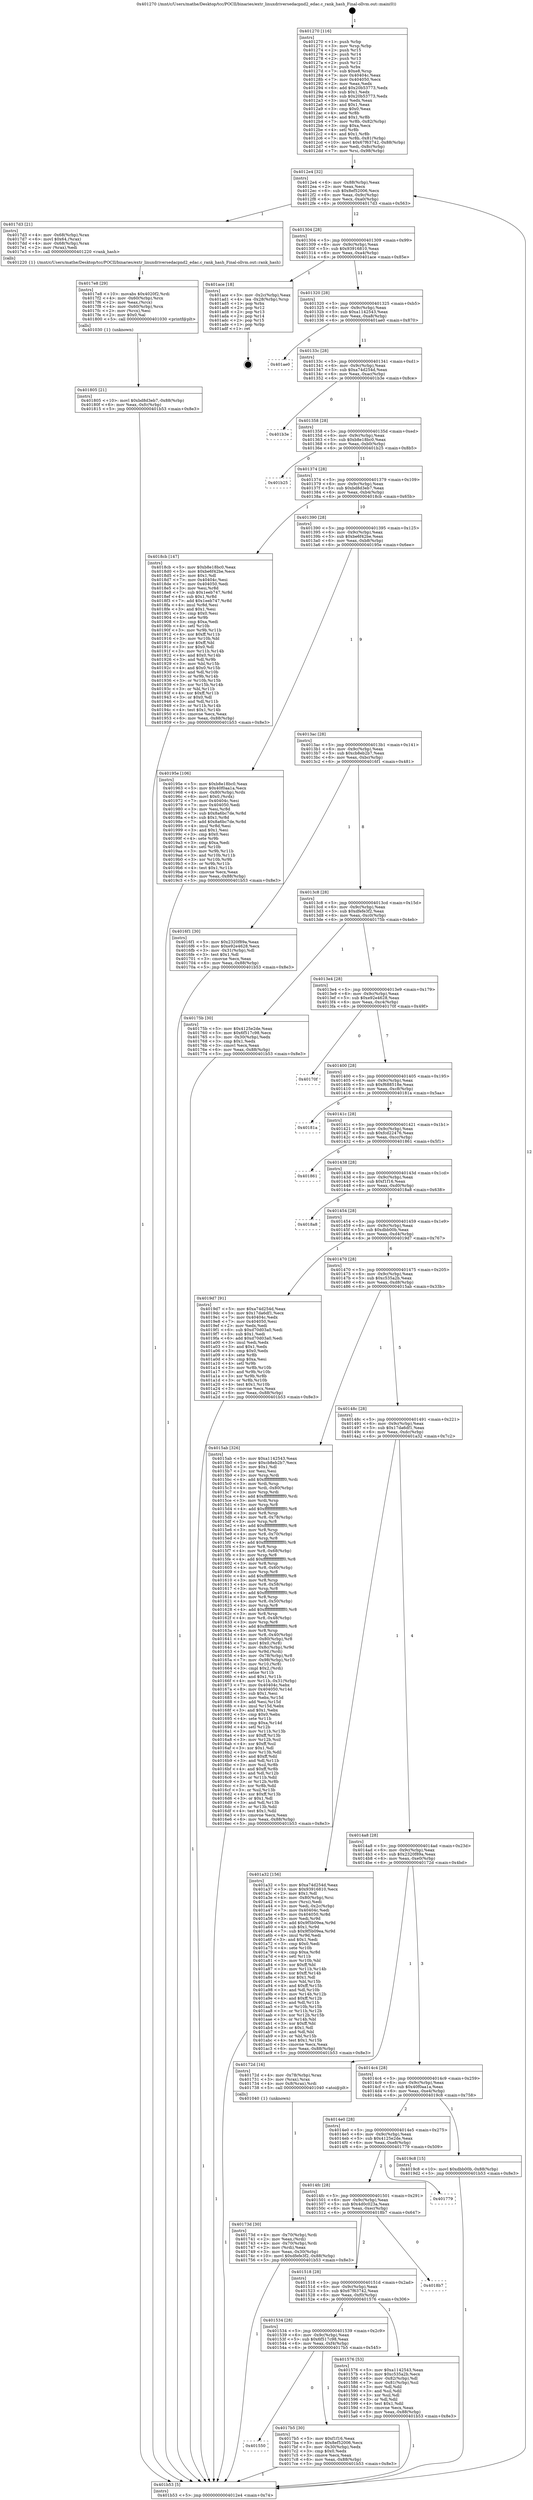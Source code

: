 digraph "0x401270" {
  label = "0x401270 (/mnt/c/Users/mathe/Desktop/tcc/POCII/binaries/extr_linuxdriversedacpnd2_edac.c_rank_hash_Final-ollvm.out::main(0))"
  labelloc = "t"
  node[shape=record]

  Entry [label="",width=0.3,height=0.3,shape=circle,fillcolor=black,style=filled]
  "0x4012e4" [label="{
     0x4012e4 [32]\l
     | [instrs]\l
     &nbsp;&nbsp;0x4012e4 \<+6\>: mov -0x88(%rbp),%eax\l
     &nbsp;&nbsp;0x4012ea \<+2\>: mov %eax,%ecx\l
     &nbsp;&nbsp;0x4012ec \<+6\>: sub $0x8ef52006,%ecx\l
     &nbsp;&nbsp;0x4012f2 \<+6\>: mov %eax,-0x9c(%rbp)\l
     &nbsp;&nbsp;0x4012f8 \<+6\>: mov %ecx,-0xa0(%rbp)\l
     &nbsp;&nbsp;0x4012fe \<+6\>: je 00000000004017d3 \<main+0x563\>\l
  }"]
  "0x4017d3" [label="{
     0x4017d3 [21]\l
     | [instrs]\l
     &nbsp;&nbsp;0x4017d3 \<+4\>: mov -0x68(%rbp),%rax\l
     &nbsp;&nbsp;0x4017d7 \<+6\>: movl $0x64,(%rax)\l
     &nbsp;&nbsp;0x4017dd \<+4\>: mov -0x68(%rbp),%rax\l
     &nbsp;&nbsp;0x4017e1 \<+2\>: mov (%rax),%edi\l
     &nbsp;&nbsp;0x4017e3 \<+5\>: call 0000000000401220 \<rank_hash\>\l
     | [calls]\l
     &nbsp;&nbsp;0x401220 \{1\} (/mnt/c/Users/mathe/Desktop/tcc/POCII/binaries/extr_linuxdriversedacpnd2_edac.c_rank_hash_Final-ollvm.out::rank_hash)\l
  }"]
  "0x401304" [label="{
     0x401304 [28]\l
     | [instrs]\l
     &nbsp;&nbsp;0x401304 \<+5\>: jmp 0000000000401309 \<main+0x99\>\l
     &nbsp;&nbsp;0x401309 \<+6\>: mov -0x9c(%rbp),%eax\l
     &nbsp;&nbsp;0x40130f \<+5\>: sub $0x93916810,%eax\l
     &nbsp;&nbsp;0x401314 \<+6\>: mov %eax,-0xa4(%rbp)\l
     &nbsp;&nbsp;0x40131a \<+6\>: je 0000000000401ace \<main+0x85e\>\l
  }"]
  Exit [label="",width=0.3,height=0.3,shape=circle,fillcolor=black,style=filled,peripheries=2]
  "0x401ace" [label="{
     0x401ace [18]\l
     | [instrs]\l
     &nbsp;&nbsp;0x401ace \<+3\>: mov -0x2c(%rbp),%eax\l
     &nbsp;&nbsp;0x401ad1 \<+4\>: lea -0x28(%rbp),%rsp\l
     &nbsp;&nbsp;0x401ad5 \<+1\>: pop %rbx\l
     &nbsp;&nbsp;0x401ad6 \<+2\>: pop %r12\l
     &nbsp;&nbsp;0x401ad8 \<+2\>: pop %r13\l
     &nbsp;&nbsp;0x401ada \<+2\>: pop %r14\l
     &nbsp;&nbsp;0x401adc \<+2\>: pop %r15\l
     &nbsp;&nbsp;0x401ade \<+1\>: pop %rbp\l
     &nbsp;&nbsp;0x401adf \<+1\>: ret\l
  }"]
  "0x401320" [label="{
     0x401320 [28]\l
     | [instrs]\l
     &nbsp;&nbsp;0x401320 \<+5\>: jmp 0000000000401325 \<main+0xb5\>\l
     &nbsp;&nbsp;0x401325 \<+6\>: mov -0x9c(%rbp),%eax\l
     &nbsp;&nbsp;0x40132b \<+5\>: sub $0xa1142543,%eax\l
     &nbsp;&nbsp;0x401330 \<+6\>: mov %eax,-0xa8(%rbp)\l
     &nbsp;&nbsp;0x401336 \<+6\>: je 0000000000401ae0 \<main+0x870\>\l
  }"]
  "0x401805" [label="{
     0x401805 [21]\l
     | [instrs]\l
     &nbsp;&nbsp;0x401805 \<+10\>: movl $0xbd8d3eb7,-0x88(%rbp)\l
     &nbsp;&nbsp;0x40180f \<+6\>: mov %eax,-0xfc(%rbp)\l
     &nbsp;&nbsp;0x401815 \<+5\>: jmp 0000000000401b53 \<main+0x8e3\>\l
  }"]
  "0x401ae0" [label="{
     0x401ae0\l
  }", style=dashed]
  "0x40133c" [label="{
     0x40133c [28]\l
     | [instrs]\l
     &nbsp;&nbsp;0x40133c \<+5\>: jmp 0000000000401341 \<main+0xd1\>\l
     &nbsp;&nbsp;0x401341 \<+6\>: mov -0x9c(%rbp),%eax\l
     &nbsp;&nbsp;0x401347 \<+5\>: sub $0xa74d254d,%eax\l
     &nbsp;&nbsp;0x40134c \<+6\>: mov %eax,-0xac(%rbp)\l
     &nbsp;&nbsp;0x401352 \<+6\>: je 0000000000401b3e \<main+0x8ce\>\l
  }"]
  "0x4017e8" [label="{
     0x4017e8 [29]\l
     | [instrs]\l
     &nbsp;&nbsp;0x4017e8 \<+10\>: movabs $0x4020f2,%rdi\l
     &nbsp;&nbsp;0x4017f2 \<+4\>: mov -0x60(%rbp),%rcx\l
     &nbsp;&nbsp;0x4017f6 \<+2\>: mov %eax,(%rcx)\l
     &nbsp;&nbsp;0x4017f8 \<+4\>: mov -0x60(%rbp),%rcx\l
     &nbsp;&nbsp;0x4017fc \<+2\>: mov (%rcx),%esi\l
     &nbsp;&nbsp;0x4017fe \<+2\>: mov $0x0,%al\l
     &nbsp;&nbsp;0x401800 \<+5\>: call 0000000000401030 \<printf@plt\>\l
     | [calls]\l
     &nbsp;&nbsp;0x401030 \{1\} (unknown)\l
  }"]
  "0x401b3e" [label="{
     0x401b3e\l
  }", style=dashed]
  "0x401358" [label="{
     0x401358 [28]\l
     | [instrs]\l
     &nbsp;&nbsp;0x401358 \<+5\>: jmp 000000000040135d \<main+0xed\>\l
     &nbsp;&nbsp;0x40135d \<+6\>: mov -0x9c(%rbp),%eax\l
     &nbsp;&nbsp;0x401363 \<+5\>: sub $0xb8e18bc0,%eax\l
     &nbsp;&nbsp;0x401368 \<+6\>: mov %eax,-0xb0(%rbp)\l
     &nbsp;&nbsp;0x40136e \<+6\>: je 0000000000401b25 \<main+0x8b5\>\l
  }"]
  "0x401550" [label="{
     0x401550\l
  }", style=dashed]
  "0x401b25" [label="{
     0x401b25\l
  }", style=dashed]
  "0x401374" [label="{
     0x401374 [28]\l
     | [instrs]\l
     &nbsp;&nbsp;0x401374 \<+5\>: jmp 0000000000401379 \<main+0x109\>\l
     &nbsp;&nbsp;0x401379 \<+6\>: mov -0x9c(%rbp),%eax\l
     &nbsp;&nbsp;0x40137f \<+5\>: sub $0xbd8d3eb7,%eax\l
     &nbsp;&nbsp;0x401384 \<+6\>: mov %eax,-0xb4(%rbp)\l
     &nbsp;&nbsp;0x40138a \<+6\>: je 00000000004018cb \<main+0x65b\>\l
  }"]
  "0x4017b5" [label="{
     0x4017b5 [30]\l
     | [instrs]\l
     &nbsp;&nbsp;0x4017b5 \<+5\>: mov $0xf1f16,%eax\l
     &nbsp;&nbsp;0x4017ba \<+5\>: mov $0x8ef52006,%ecx\l
     &nbsp;&nbsp;0x4017bf \<+3\>: mov -0x30(%rbp),%edx\l
     &nbsp;&nbsp;0x4017c2 \<+3\>: cmp $0x0,%edx\l
     &nbsp;&nbsp;0x4017c5 \<+3\>: cmove %ecx,%eax\l
     &nbsp;&nbsp;0x4017c8 \<+6\>: mov %eax,-0x88(%rbp)\l
     &nbsp;&nbsp;0x4017ce \<+5\>: jmp 0000000000401b53 \<main+0x8e3\>\l
  }"]
  "0x4018cb" [label="{
     0x4018cb [147]\l
     | [instrs]\l
     &nbsp;&nbsp;0x4018cb \<+5\>: mov $0xb8e18bc0,%eax\l
     &nbsp;&nbsp;0x4018d0 \<+5\>: mov $0xbe6f42be,%ecx\l
     &nbsp;&nbsp;0x4018d5 \<+2\>: mov $0x1,%dl\l
     &nbsp;&nbsp;0x4018d7 \<+7\>: mov 0x40404c,%esi\l
     &nbsp;&nbsp;0x4018de \<+7\>: mov 0x404050,%edi\l
     &nbsp;&nbsp;0x4018e5 \<+3\>: mov %esi,%r8d\l
     &nbsp;&nbsp;0x4018e8 \<+7\>: sub $0x1eeb747,%r8d\l
     &nbsp;&nbsp;0x4018ef \<+4\>: sub $0x1,%r8d\l
     &nbsp;&nbsp;0x4018f3 \<+7\>: add $0x1eeb747,%r8d\l
     &nbsp;&nbsp;0x4018fa \<+4\>: imul %r8d,%esi\l
     &nbsp;&nbsp;0x4018fe \<+3\>: and $0x1,%esi\l
     &nbsp;&nbsp;0x401901 \<+3\>: cmp $0x0,%esi\l
     &nbsp;&nbsp;0x401904 \<+4\>: sete %r9b\l
     &nbsp;&nbsp;0x401908 \<+3\>: cmp $0xa,%edi\l
     &nbsp;&nbsp;0x40190b \<+4\>: setl %r10b\l
     &nbsp;&nbsp;0x40190f \<+3\>: mov %r9b,%r11b\l
     &nbsp;&nbsp;0x401912 \<+4\>: xor $0xff,%r11b\l
     &nbsp;&nbsp;0x401916 \<+3\>: mov %r10b,%bl\l
     &nbsp;&nbsp;0x401919 \<+3\>: xor $0xff,%bl\l
     &nbsp;&nbsp;0x40191c \<+3\>: xor $0x0,%dl\l
     &nbsp;&nbsp;0x40191f \<+3\>: mov %r11b,%r14b\l
     &nbsp;&nbsp;0x401922 \<+4\>: and $0x0,%r14b\l
     &nbsp;&nbsp;0x401926 \<+3\>: and %dl,%r9b\l
     &nbsp;&nbsp;0x401929 \<+3\>: mov %bl,%r15b\l
     &nbsp;&nbsp;0x40192c \<+4\>: and $0x0,%r15b\l
     &nbsp;&nbsp;0x401930 \<+3\>: and %dl,%r10b\l
     &nbsp;&nbsp;0x401933 \<+3\>: or %r9b,%r14b\l
     &nbsp;&nbsp;0x401936 \<+3\>: or %r10b,%r15b\l
     &nbsp;&nbsp;0x401939 \<+3\>: xor %r15b,%r14b\l
     &nbsp;&nbsp;0x40193c \<+3\>: or %bl,%r11b\l
     &nbsp;&nbsp;0x40193f \<+4\>: xor $0xff,%r11b\l
     &nbsp;&nbsp;0x401943 \<+3\>: or $0x0,%dl\l
     &nbsp;&nbsp;0x401946 \<+3\>: and %dl,%r11b\l
     &nbsp;&nbsp;0x401949 \<+3\>: or %r11b,%r14b\l
     &nbsp;&nbsp;0x40194c \<+4\>: test $0x1,%r14b\l
     &nbsp;&nbsp;0x401950 \<+3\>: cmovne %ecx,%eax\l
     &nbsp;&nbsp;0x401953 \<+6\>: mov %eax,-0x88(%rbp)\l
     &nbsp;&nbsp;0x401959 \<+5\>: jmp 0000000000401b53 \<main+0x8e3\>\l
  }"]
  "0x401390" [label="{
     0x401390 [28]\l
     | [instrs]\l
     &nbsp;&nbsp;0x401390 \<+5\>: jmp 0000000000401395 \<main+0x125\>\l
     &nbsp;&nbsp;0x401395 \<+6\>: mov -0x9c(%rbp),%eax\l
     &nbsp;&nbsp;0x40139b \<+5\>: sub $0xbe6f42be,%eax\l
     &nbsp;&nbsp;0x4013a0 \<+6\>: mov %eax,-0xb8(%rbp)\l
     &nbsp;&nbsp;0x4013a6 \<+6\>: je 000000000040195e \<main+0x6ee\>\l
  }"]
  "0x40173d" [label="{
     0x40173d [30]\l
     | [instrs]\l
     &nbsp;&nbsp;0x40173d \<+4\>: mov -0x70(%rbp),%rdi\l
     &nbsp;&nbsp;0x401741 \<+2\>: mov %eax,(%rdi)\l
     &nbsp;&nbsp;0x401743 \<+4\>: mov -0x70(%rbp),%rdi\l
     &nbsp;&nbsp;0x401747 \<+2\>: mov (%rdi),%eax\l
     &nbsp;&nbsp;0x401749 \<+3\>: mov %eax,-0x30(%rbp)\l
     &nbsp;&nbsp;0x40174c \<+10\>: movl $0xdfefe3f2,-0x88(%rbp)\l
     &nbsp;&nbsp;0x401756 \<+5\>: jmp 0000000000401b53 \<main+0x8e3\>\l
  }"]
  "0x40195e" [label="{
     0x40195e [106]\l
     | [instrs]\l
     &nbsp;&nbsp;0x40195e \<+5\>: mov $0xb8e18bc0,%eax\l
     &nbsp;&nbsp;0x401963 \<+5\>: mov $0x40f0aa1a,%ecx\l
     &nbsp;&nbsp;0x401968 \<+4\>: mov -0x80(%rbp),%rdx\l
     &nbsp;&nbsp;0x40196c \<+6\>: movl $0x0,(%rdx)\l
     &nbsp;&nbsp;0x401972 \<+7\>: mov 0x40404c,%esi\l
     &nbsp;&nbsp;0x401979 \<+7\>: mov 0x404050,%edi\l
     &nbsp;&nbsp;0x401980 \<+3\>: mov %esi,%r8d\l
     &nbsp;&nbsp;0x401983 \<+7\>: sub $0x8a6bc7de,%r8d\l
     &nbsp;&nbsp;0x40198a \<+4\>: sub $0x1,%r8d\l
     &nbsp;&nbsp;0x40198e \<+7\>: add $0x8a6bc7de,%r8d\l
     &nbsp;&nbsp;0x401995 \<+4\>: imul %r8d,%esi\l
     &nbsp;&nbsp;0x401999 \<+3\>: and $0x1,%esi\l
     &nbsp;&nbsp;0x40199c \<+3\>: cmp $0x0,%esi\l
     &nbsp;&nbsp;0x40199f \<+4\>: sete %r9b\l
     &nbsp;&nbsp;0x4019a3 \<+3\>: cmp $0xa,%edi\l
     &nbsp;&nbsp;0x4019a6 \<+4\>: setl %r10b\l
     &nbsp;&nbsp;0x4019aa \<+3\>: mov %r9b,%r11b\l
     &nbsp;&nbsp;0x4019ad \<+3\>: and %r10b,%r11b\l
     &nbsp;&nbsp;0x4019b0 \<+3\>: xor %r10b,%r9b\l
     &nbsp;&nbsp;0x4019b3 \<+3\>: or %r9b,%r11b\l
     &nbsp;&nbsp;0x4019b6 \<+4\>: test $0x1,%r11b\l
     &nbsp;&nbsp;0x4019ba \<+3\>: cmovne %ecx,%eax\l
     &nbsp;&nbsp;0x4019bd \<+6\>: mov %eax,-0x88(%rbp)\l
     &nbsp;&nbsp;0x4019c3 \<+5\>: jmp 0000000000401b53 \<main+0x8e3\>\l
  }"]
  "0x4013ac" [label="{
     0x4013ac [28]\l
     | [instrs]\l
     &nbsp;&nbsp;0x4013ac \<+5\>: jmp 00000000004013b1 \<main+0x141\>\l
     &nbsp;&nbsp;0x4013b1 \<+6\>: mov -0x9c(%rbp),%eax\l
     &nbsp;&nbsp;0x4013b7 \<+5\>: sub $0xcb8eb2b7,%eax\l
     &nbsp;&nbsp;0x4013bc \<+6\>: mov %eax,-0xbc(%rbp)\l
     &nbsp;&nbsp;0x4013c2 \<+6\>: je 00000000004016f1 \<main+0x481\>\l
  }"]
  "0x401270" [label="{
     0x401270 [116]\l
     | [instrs]\l
     &nbsp;&nbsp;0x401270 \<+1\>: push %rbp\l
     &nbsp;&nbsp;0x401271 \<+3\>: mov %rsp,%rbp\l
     &nbsp;&nbsp;0x401274 \<+2\>: push %r15\l
     &nbsp;&nbsp;0x401276 \<+2\>: push %r14\l
     &nbsp;&nbsp;0x401278 \<+2\>: push %r13\l
     &nbsp;&nbsp;0x40127a \<+2\>: push %r12\l
     &nbsp;&nbsp;0x40127c \<+1\>: push %rbx\l
     &nbsp;&nbsp;0x40127d \<+7\>: sub $0xe8,%rsp\l
     &nbsp;&nbsp;0x401284 \<+7\>: mov 0x40404c,%eax\l
     &nbsp;&nbsp;0x40128b \<+7\>: mov 0x404050,%ecx\l
     &nbsp;&nbsp;0x401292 \<+2\>: mov %eax,%edx\l
     &nbsp;&nbsp;0x401294 \<+6\>: add $0x20b53773,%edx\l
     &nbsp;&nbsp;0x40129a \<+3\>: sub $0x1,%edx\l
     &nbsp;&nbsp;0x40129d \<+6\>: sub $0x20b53773,%edx\l
     &nbsp;&nbsp;0x4012a3 \<+3\>: imul %edx,%eax\l
     &nbsp;&nbsp;0x4012a6 \<+3\>: and $0x1,%eax\l
     &nbsp;&nbsp;0x4012a9 \<+3\>: cmp $0x0,%eax\l
     &nbsp;&nbsp;0x4012ac \<+4\>: sete %r8b\l
     &nbsp;&nbsp;0x4012b0 \<+4\>: and $0x1,%r8b\l
     &nbsp;&nbsp;0x4012b4 \<+7\>: mov %r8b,-0x82(%rbp)\l
     &nbsp;&nbsp;0x4012bb \<+3\>: cmp $0xa,%ecx\l
     &nbsp;&nbsp;0x4012be \<+4\>: setl %r8b\l
     &nbsp;&nbsp;0x4012c2 \<+4\>: and $0x1,%r8b\l
     &nbsp;&nbsp;0x4012c6 \<+7\>: mov %r8b,-0x81(%rbp)\l
     &nbsp;&nbsp;0x4012cd \<+10\>: movl $0x67f63742,-0x88(%rbp)\l
     &nbsp;&nbsp;0x4012d7 \<+6\>: mov %edi,-0x8c(%rbp)\l
     &nbsp;&nbsp;0x4012dd \<+7\>: mov %rsi,-0x98(%rbp)\l
  }"]
  "0x4016f1" [label="{
     0x4016f1 [30]\l
     | [instrs]\l
     &nbsp;&nbsp;0x4016f1 \<+5\>: mov $0x2320f89a,%eax\l
     &nbsp;&nbsp;0x4016f6 \<+5\>: mov $0xe92e4628,%ecx\l
     &nbsp;&nbsp;0x4016fb \<+3\>: mov -0x31(%rbp),%dl\l
     &nbsp;&nbsp;0x4016fe \<+3\>: test $0x1,%dl\l
     &nbsp;&nbsp;0x401701 \<+3\>: cmovne %ecx,%eax\l
     &nbsp;&nbsp;0x401704 \<+6\>: mov %eax,-0x88(%rbp)\l
     &nbsp;&nbsp;0x40170a \<+5\>: jmp 0000000000401b53 \<main+0x8e3\>\l
  }"]
  "0x4013c8" [label="{
     0x4013c8 [28]\l
     | [instrs]\l
     &nbsp;&nbsp;0x4013c8 \<+5\>: jmp 00000000004013cd \<main+0x15d\>\l
     &nbsp;&nbsp;0x4013cd \<+6\>: mov -0x9c(%rbp),%eax\l
     &nbsp;&nbsp;0x4013d3 \<+5\>: sub $0xdfefe3f2,%eax\l
     &nbsp;&nbsp;0x4013d8 \<+6\>: mov %eax,-0xc0(%rbp)\l
     &nbsp;&nbsp;0x4013de \<+6\>: je 000000000040175b \<main+0x4eb\>\l
  }"]
  "0x401b53" [label="{
     0x401b53 [5]\l
     | [instrs]\l
     &nbsp;&nbsp;0x401b53 \<+5\>: jmp 00000000004012e4 \<main+0x74\>\l
  }"]
  "0x40175b" [label="{
     0x40175b [30]\l
     | [instrs]\l
     &nbsp;&nbsp;0x40175b \<+5\>: mov $0x4125e2de,%eax\l
     &nbsp;&nbsp;0x401760 \<+5\>: mov $0x6f517c98,%ecx\l
     &nbsp;&nbsp;0x401765 \<+3\>: mov -0x30(%rbp),%edx\l
     &nbsp;&nbsp;0x401768 \<+3\>: cmp $0x1,%edx\l
     &nbsp;&nbsp;0x40176b \<+3\>: cmovl %ecx,%eax\l
     &nbsp;&nbsp;0x40176e \<+6\>: mov %eax,-0x88(%rbp)\l
     &nbsp;&nbsp;0x401774 \<+5\>: jmp 0000000000401b53 \<main+0x8e3\>\l
  }"]
  "0x4013e4" [label="{
     0x4013e4 [28]\l
     | [instrs]\l
     &nbsp;&nbsp;0x4013e4 \<+5\>: jmp 00000000004013e9 \<main+0x179\>\l
     &nbsp;&nbsp;0x4013e9 \<+6\>: mov -0x9c(%rbp),%eax\l
     &nbsp;&nbsp;0x4013ef \<+5\>: sub $0xe92e4628,%eax\l
     &nbsp;&nbsp;0x4013f4 \<+6\>: mov %eax,-0xc4(%rbp)\l
     &nbsp;&nbsp;0x4013fa \<+6\>: je 000000000040170f \<main+0x49f\>\l
  }"]
  "0x401534" [label="{
     0x401534 [28]\l
     | [instrs]\l
     &nbsp;&nbsp;0x401534 \<+5\>: jmp 0000000000401539 \<main+0x2c9\>\l
     &nbsp;&nbsp;0x401539 \<+6\>: mov -0x9c(%rbp),%eax\l
     &nbsp;&nbsp;0x40153f \<+5\>: sub $0x6f517c98,%eax\l
     &nbsp;&nbsp;0x401544 \<+6\>: mov %eax,-0xf4(%rbp)\l
     &nbsp;&nbsp;0x40154a \<+6\>: je 00000000004017b5 \<main+0x545\>\l
  }"]
  "0x40170f" [label="{
     0x40170f\l
  }", style=dashed]
  "0x401400" [label="{
     0x401400 [28]\l
     | [instrs]\l
     &nbsp;&nbsp;0x401400 \<+5\>: jmp 0000000000401405 \<main+0x195\>\l
     &nbsp;&nbsp;0x401405 \<+6\>: mov -0x9c(%rbp),%eax\l
     &nbsp;&nbsp;0x40140b \<+5\>: sub $0xf688518e,%eax\l
     &nbsp;&nbsp;0x401410 \<+6\>: mov %eax,-0xc8(%rbp)\l
     &nbsp;&nbsp;0x401416 \<+6\>: je 000000000040181a \<main+0x5aa\>\l
  }"]
  "0x401576" [label="{
     0x401576 [53]\l
     | [instrs]\l
     &nbsp;&nbsp;0x401576 \<+5\>: mov $0xa1142543,%eax\l
     &nbsp;&nbsp;0x40157b \<+5\>: mov $0xc535a2b,%ecx\l
     &nbsp;&nbsp;0x401580 \<+6\>: mov -0x82(%rbp),%dl\l
     &nbsp;&nbsp;0x401586 \<+7\>: mov -0x81(%rbp),%sil\l
     &nbsp;&nbsp;0x40158d \<+3\>: mov %dl,%dil\l
     &nbsp;&nbsp;0x401590 \<+3\>: and %sil,%dil\l
     &nbsp;&nbsp;0x401593 \<+3\>: xor %sil,%dl\l
     &nbsp;&nbsp;0x401596 \<+3\>: or %dl,%dil\l
     &nbsp;&nbsp;0x401599 \<+4\>: test $0x1,%dil\l
     &nbsp;&nbsp;0x40159d \<+3\>: cmovne %ecx,%eax\l
     &nbsp;&nbsp;0x4015a0 \<+6\>: mov %eax,-0x88(%rbp)\l
     &nbsp;&nbsp;0x4015a6 \<+5\>: jmp 0000000000401b53 \<main+0x8e3\>\l
  }"]
  "0x40181a" [label="{
     0x40181a\l
  }", style=dashed]
  "0x40141c" [label="{
     0x40141c [28]\l
     | [instrs]\l
     &nbsp;&nbsp;0x40141c \<+5\>: jmp 0000000000401421 \<main+0x1b1\>\l
     &nbsp;&nbsp;0x401421 \<+6\>: mov -0x9c(%rbp),%eax\l
     &nbsp;&nbsp;0x401427 \<+5\>: sub $0xfcd22476,%eax\l
     &nbsp;&nbsp;0x40142c \<+6\>: mov %eax,-0xcc(%rbp)\l
     &nbsp;&nbsp;0x401432 \<+6\>: je 0000000000401861 \<main+0x5f1\>\l
  }"]
  "0x401518" [label="{
     0x401518 [28]\l
     | [instrs]\l
     &nbsp;&nbsp;0x401518 \<+5\>: jmp 000000000040151d \<main+0x2ad\>\l
     &nbsp;&nbsp;0x40151d \<+6\>: mov -0x9c(%rbp),%eax\l
     &nbsp;&nbsp;0x401523 \<+5\>: sub $0x67f63742,%eax\l
     &nbsp;&nbsp;0x401528 \<+6\>: mov %eax,-0xf0(%rbp)\l
     &nbsp;&nbsp;0x40152e \<+6\>: je 0000000000401576 \<main+0x306\>\l
  }"]
  "0x401861" [label="{
     0x401861\l
  }", style=dashed]
  "0x401438" [label="{
     0x401438 [28]\l
     | [instrs]\l
     &nbsp;&nbsp;0x401438 \<+5\>: jmp 000000000040143d \<main+0x1cd\>\l
     &nbsp;&nbsp;0x40143d \<+6\>: mov -0x9c(%rbp),%eax\l
     &nbsp;&nbsp;0x401443 \<+5\>: sub $0xf1f16,%eax\l
     &nbsp;&nbsp;0x401448 \<+6\>: mov %eax,-0xd0(%rbp)\l
     &nbsp;&nbsp;0x40144e \<+6\>: je 00000000004018a8 \<main+0x638\>\l
  }"]
  "0x4018b7" [label="{
     0x4018b7\l
  }", style=dashed]
  "0x4018a8" [label="{
     0x4018a8\l
  }", style=dashed]
  "0x401454" [label="{
     0x401454 [28]\l
     | [instrs]\l
     &nbsp;&nbsp;0x401454 \<+5\>: jmp 0000000000401459 \<main+0x1e9\>\l
     &nbsp;&nbsp;0x401459 \<+6\>: mov -0x9c(%rbp),%eax\l
     &nbsp;&nbsp;0x40145f \<+5\>: sub $0xdbb00b,%eax\l
     &nbsp;&nbsp;0x401464 \<+6\>: mov %eax,-0xd4(%rbp)\l
     &nbsp;&nbsp;0x40146a \<+6\>: je 00000000004019d7 \<main+0x767\>\l
  }"]
  "0x4014fc" [label="{
     0x4014fc [28]\l
     | [instrs]\l
     &nbsp;&nbsp;0x4014fc \<+5\>: jmp 0000000000401501 \<main+0x291\>\l
     &nbsp;&nbsp;0x401501 \<+6\>: mov -0x9c(%rbp),%eax\l
     &nbsp;&nbsp;0x401507 \<+5\>: sub $0x4d0c023a,%eax\l
     &nbsp;&nbsp;0x40150c \<+6\>: mov %eax,-0xec(%rbp)\l
     &nbsp;&nbsp;0x401512 \<+6\>: je 00000000004018b7 \<main+0x647\>\l
  }"]
  "0x4019d7" [label="{
     0x4019d7 [91]\l
     | [instrs]\l
     &nbsp;&nbsp;0x4019d7 \<+5\>: mov $0xa74d254d,%eax\l
     &nbsp;&nbsp;0x4019dc \<+5\>: mov $0x17da6df1,%ecx\l
     &nbsp;&nbsp;0x4019e1 \<+7\>: mov 0x40404c,%edx\l
     &nbsp;&nbsp;0x4019e8 \<+7\>: mov 0x404050,%esi\l
     &nbsp;&nbsp;0x4019ef \<+2\>: mov %edx,%edi\l
     &nbsp;&nbsp;0x4019f1 \<+6\>: sub $0xd70d03a0,%edi\l
     &nbsp;&nbsp;0x4019f7 \<+3\>: sub $0x1,%edi\l
     &nbsp;&nbsp;0x4019fa \<+6\>: add $0xd70d03a0,%edi\l
     &nbsp;&nbsp;0x401a00 \<+3\>: imul %edi,%edx\l
     &nbsp;&nbsp;0x401a03 \<+3\>: and $0x1,%edx\l
     &nbsp;&nbsp;0x401a06 \<+3\>: cmp $0x0,%edx\l
     &nbsp;&nbsp;0x401a09 \<+4\>: sete %r8b\l
     &nbsp;&nbsp;0x401a0d \<+3\>: cmp $0xa,%esi\l
     &nbsp;&nbsp;0x401a10 \<+4\>: setl %r9b\l
     &nbsp;&nbsp;0x401a14 \<+3\>: mov %r8b,%r10b\l
     &nbsp;&nbsp;0x401a17 \<+3\>: and %r9b,%r10b\l
     &nbsp;&nbsp;0x401a1a \<+3\>: xor %r9b,%r8b\l
     &nbsp;&nbsp;0x401a1d \<+3\>: or %r8b,%r10b\l
     &nbsp;&nbsp;0x401a20 \<+4\>: test $0x1,%r10b\l
     &nbsp;&nbsp;0x401a24 \<+3\>: cmovne %ecx,%eax\l
     &nbsp;&nbsp;0x401a27 \<+6\>: mov %eax,-0x88(%rbp)\l
     &nbsp;&nbsp;0x401a2d \<+5\>: jmp 0000000000401b53 \<main+0x8e3\>\l
  }"]
  "0x401470" [label="{
     0x401470 [28]\l
     | [instrs]\l
     &nbsp;&nbsp;0x401470 \<+5\>: jmp 0000000000401475 \<main+0x205\>\l
     &nbsp;&nbsp;0x401475 \<+6\>: mov -0x9c(%rbp),%eax\l
     &nbsp;&nbsp;0x40147b \<+5\>: sub $0xc535a2b,%eax\l
     &nbsp;&nbsp;0x401480 \<+6\>: mov %eax,-0xd8(%rbp)\l
     &nbsp;&nbsp;0x401486 \<+6\>: je 00000000004015ab \<main+0x33b\>\l
  }"]
  "0x401779" [label="{
     0x401779\l
  }", style=dashed]
  "0x4015ab" [label="{
     0x4015ab [326]\l
     | [instrs]\l
     &nbsp;&nbsp;0x4015ab \<+5\>: mov $0xa1142543,%eax\l
     &nbsp;&nbsp;0x4015b0 \<+5\>: mov $0xcb8eb2b7,%ecx\l
     &nbsp;&nbsp;0x4015b5 \<+2\>: mov $0x1,%dl\l
     &nbsp;&nbsp;0x4015b7 \<+2\>: xor %esi,%esi\l
     &nbsp;&nbsp;0x4015b9 \<+3\>: mov %rsp,%rdi\l
     &nbsp;&nbsp;0x4015bc \<+4\>: add $0xfffffffffffffff0,%rdi\l
     &nbsp;&nbsp;0x4015c0 \<+3\>: mov %rdi,%rsp\l
     &nbsp;&nbsp;0x4015c3 \<+4\>: mov %rdi,-0x80(%rbp)\l
     &nbsp;&nbsp;0x4015c7 \<+3\>: mov %rsp,%rdi\l
     &nbsp;&nbsp;0x4015ca \<+4\>: add $0xfffffffffffffff0,%rdi\l
     &nbsp;&nbsp;0x4015ce \<+3\>: mov %rdi,%rsp\l
     &nbsp;&nbsp;0x4015d1 \<+3\>: mov %rsp,%r8\l
     &nbsp;&nbsp;0x4015d4 \<+4\>: add $0xfffffffffffffff0,%r8\l
     &nbsp;&nbsp;0x4015d8 \<+3\>: mov %r8,%rsp\l
     &nbsp;&nbsp;0x4015db \<+4\>: mov %r8,-0x78(%rbp)\l
     &nbsp;&nbsp;0x4015df \<+3\>: mov %rsp,%r8\l
     &nbsp;&nbsp;0x4015e2 \<+4\>: add $0xfffffffffffffff0,%r8\l
     &nbsp;&nbsp;0x4015e6 \<+3\>: mov %r8,%rsp\l
     &nbsp;&nbsp;0x4015e9 \<+4\>: mov %r8,-0x70(%rbp)\l
     &nbsp;&nbsp;0x4015ed \<+3\>: mov %rsp,%r8\l
     &nbsp;&nbsp;0x4015f0 \<+4\>: add $0xfffffffffffffff0,%r8\l
     &nbsp;&nbsp;0x4015f4 \<+3\>: mov %r8,%rsp\l
     &nbsp;&nbsp;0x4015f7 \<+4\>: mov %r8,-0x68(%rbp)\l
     &nbsp;&nbsp;0x4015fb \<+3\>: mov %rsp,%r8\l
     &nbsp;&nbsp;0x4015fe \<+4\>: add $0xfffffffffffffff0,%r8\l
     &nbsp;&nbsp;0x401602 \<+3\>: mov %r8,%rsp\l
     &nbsp;&nbsp;0x401605 \<+4\>: mov %r8,-0x60(%rbp)\l
     &nbsp;&nbsp;0x401609 \<+3\>: mov %rsp,%r8\l
     &nbsp;&nbsp;0x40160c \<+4\>: add $0xfffffffffffffff0,%r8\l
     &nbsp;&nbsp;0x401610 \<+3\>: mov %r8,%rsp\l
     &nbsp;&nbsp;0x401613 \<+4\>: mov %r8,-0x58(%rbp)\l
     &nbsp;&nbsp;0x401617 \<+3\>: mov %rsp,%r8\l
     &nbsp;&nbsp;0x40161a \<+4\>: add $0xfffffffffffffff0,%r8\l
     &nbsp;&nbsp;0x40161e \<+3\>: mov %r8,%rsp\l
     &nbsp;&nbsp;0x401621 \<+4\>: mov %r8,-0x50(%rbp)\l
     &nbsp;&nbsp;0x401625 \<+3\>: mov %rsp,%r8\l
     &nbsp;&nbsp;0x401628 \<+4\>: add $0xfffffffffffffff0,%r8\l
     &nbsp;&nbsp;0x40162c \<+3\>: mov %r8,%rsp\l
     &nbsp;&nbsp;0x40162f \<+4\>: mov %r8,-0x48(%rbp)\l
     &nbsp;&nbsp;0x401633 \<+3\>: mov %rsp,%r8\l
     &nbsp;&nbsp;0x401636 \<+4\>: add $0xfffffffffffffff0,%r8\l
     &nbsp;&nbsp;0x40163a \<+3\>: mov %r8,%rsp\l
     &nbsp;&nbsp;0x40163d \<+4\>: mov %r8,-0x40(%rbp)\l
     &nbsp;&nbsp;0x401641 \<+4\>: mov -0x80(%rbp),%r8\l
     &nbsp;&nbsp;0x401645 \<+7\>: movl $0x0,(%r8)\l
     &nbsp;&nbsp;0x40164c \<+7\>: mov -0x8c(%rbp),%r9d\l
     &nbsp;&nbsp;0x401653 \<+3\>: mov %r9d,(%rdi)\l
     &nbsp;&nbsp;0x401656 \<+4\>: mov -0x78(%rbp),%r8\l
     &nbsp;&nbsp;0x40165a \<+7\>: mov -0x98(%rbp),%r10\l
     &nbsp;&nbsp;0x401661 \<+3\>: mov %r10,(%r8)\l
     &nbsp;&nbsp;0x401664 \<+3\>: cmpl $0x2,(%rdi)\l
     &nbsp;&nbsp;0x401667 \<+4\>: setne %r11b\l
     &nbsp;&nbsp;0x40166b \<+4\>: and $0x1,%r11b\l
     &nbsp;&nbsp;0x40166f \<+4\>: mov %r11b,-0x31(%rbp)\l
     &nbsp;&nbsp;0x401673 \<+7\>: mov 0x40404c,%ebx\l
     &nbsp;&nbsp;0x40167a \<+8\>: mov 0x404050,%r14d\l
     &nbsp;&nbsp;0x401682 \<+3\>: sub $0x1,%esi\l
     &nbsp;&nbsp;0x401685 \<+3\>: mov %ebx,%r15d\l
     &nbsp;&nbsp;0x401688 \<+3\>: add %esi,%r15d\l
     &nbsp;&nbsp;0x40168b \<+4\>: imul %r15d,%ebx\l
     &nbsp;&nbsp;0x40168f \<+3\>: and $0x1,%ebx\l
     &nbsp;&nbsp;0x401692 \<+3\>: cmp $0x0,%ebx\l
     &nbsp;&nbsp;0x401695 \<+4\>: sete %r11b\l
     &nbsp;&nbsp;0x401699 \<+4\>: cmp $0xa,%r14d\l
     &nbsp;&nbsp;0x40169d \<+4\>: setl %r12b\l
     &nbsp;&nbsp;0x4016a1 \<+3\>: mov %r11b,%r13b\l
     &nbsp;&nbsp;0x4016a4 \<+4\>: xor $0xff,%r13b\l
     &nbsp;&nbsp;0x4016a8 \<+3\>: mov %r12b,%sil\l
     &nbsp;&nbsp;0x4016ab \<+4\>: xor $0xff,%sil\l
     &nbsp;&nbsp;0x4016af \<+3\>: xor $0x1,%dl\l
     &nbsp;&nbsp;0x4016b2 \<+3\>: mov %r13b,%dil\l
     &nbsp;&nbsp;0x4016b5 \<+4\>: and $0xff,%dil\l
     &nbsp;&nbsp;0x4016b9 \<+3\>: and %dl,%r11b\l
     &nbsp;&nbsp;0x4016bc \<+3\>: mov %sil,%r8b\l
     &nbsp;&nbsp;0x4016bf \<+4\>: and $0xff,%r8b\l
     &nbsp;&nbsp;0x4016c3 \<+3\>: and %dl,%r12b\l
     &nbsp;&nbsp;0x4016c6 \<+3\>: or %r11b,%dil\l
     &nbsp;&nbsp;0x4016c9 \<+3\>: or %r12b,%r8b\l
     &nbsp;&nbsp;0x4016cc \<+3\>: xor %r8b,%dil\l
     &nbsp;&nbsp;0x4016cf \<+3\>: or %sil,%r13b\l
     &nbsp;&nbsp;0x4016d2 \<+4\>: xor $0xff,%r13b\l
     &nbsp;&nbsp;0x4016d6 \<+3\>: or $0x1,%dl\l
     &nbsp;&nbsp;0x4016d9 \<+3\>: and %dl,%r13b\l
     &nbsp;&nbsp;0x4016dc \<+3\>: or %r13b,%dil\l
     &nbsp;&nbsp;0x4016df \<+4\>: test $0x1,%dil\l
     &nbsp;&nbsp;0x4016e3 \<+3\>: cmovne %ecx,%eax\l
     &nbsp;&nbsp;0x4016e6 \<+6\>: mov %eax,-0x88(%rbp)\l
     &nbsp;&nbsp;0x4016ec \<+5\>: jmp 0000000000401b53 \<main+0x8e3\>\l
  }"]
  "0x40148c" [label="{
     0x40148c [28]\l
     | [instrs]\l
     &nbsp;&nbsp;0x40148c \<+5\>: jmp 0000000000401491 \<main+0x221\>\l
     &nbsp;&nbsp;0x401491 \<+6\>: mov -0x9c(%rbp),%eax\l
     &nbsp;&nbsp;0x401497 \<+5\>: sub $0x17da6df1,%eax\l
     &nbsp;&nbsp;0x40149c \<+6\>: mov %eax,-0xdc(%rbp)\l
     &nbsp;&nbsp;0x4014a2 \<+6\>: je 0000000000401a32 \<main+0x7c2\>\l
  }"]
  "0x4014e0" [label="{
     0x4014e0 [28]\l
     | [instrs]\l
     &nbsp;&nbsp;0x4014e0 \<+5\>: jmp 00000000004014e5 \<main+0x275\>\l
     &nbsp;&nbsp;0x4014e5 \<+6\>: mov -0x9c(%rbp),%eax\l
     &nbsp;&nbsp;0x4014eb \<+5\>: sub $0x4125e2de,%eax\l
     &nbsp;&nbsp;0x4014f0 \<+6\>: mov %eax,-0xe8(%rbp)\l
     &nbsp;&nbsp;0x4014f6 \<+6\>: je 0000000000401779 \<main+0x509\>\l
  }"]
  "0x401a32" [label="{
     0x401a32 [156]\l
     | [instrs]\l
     &nbsp;&nbsp;0x401a32 \<+5\>: mov $0xa74d254d,%eax\l
     &nbsp;&nbsp;0x401a37 \<+5\>: mov $0x93916810,%ecx\l
     &nbsp;&nbsp;0x401a3c \<+2\>: mov $0x1,%dl\l
     &nbsp;&nbsp;0x401a3e \<+4\>: mov -0x80(%rbp),%rsi\l
     &nbsp;&nbsp;0x401a42 \<+2\>: mov (%rsi),%edi\l
     &nbsp;&nbsp;0x401a44 \<+3\>: mov %edi,-0x2c(%rbp)\l
     &nbsp;&nbsp;0x401a47 \<+7\>: mov 0x40404c,%edi\l
     &nbsp;&nbsp;0x401a4e \<+8\>: mov 0x404050,%r8d\l
     &nbsp;&nbsp;0x401a56 \<+3\>: mov %edi,%r9d\l
     &nbsp;&nbsp;0x401a59 \<+7\>: add $0x9f5b09ea,%r9d\l
     &nbsp;&nbsp;0x401a60 \<+4\>: sub $0x1,%r9d\l
     &nbsp;&nbsp;0x401a64 \<+7\>: sub $0x9f5b09ea,%r9d\l
     &nbsp;&nbsp;0x401a6b \<+4\>: imul %r9d,%edi\l
     &nbsp;&nbsp;0x401a6f \<+3\>: and $0x1,%edi\l
     &nbsp;&nbsp;0x401a72 \<+3\>: cmp $0x0,%edi\l
     &nbsp;&nbsp;0x401a75 \<+4\>: sete %r10b\l
     &nbsp;&nbsp;0x401a79 \<+4\>: cmp $0xa,%r8d\l
     &nbsp;&nbsp;0x401a7d \<+4\>: setl %r11b\l
     &nbsp;&nbsp;0x401a81 \<+3\>: mov %r10b,%bl\l
     &nbsp;&nbsp;0x401a84 \<+3\>: xor $0xff,%bl\l
     &nbsp;&nbsp;0x401a87 \<+3\>: mov %r11b,%r14b\l
     &nbsp;&nbsp;0x401a8a \<+4\>: xor $0xff,%r14b\l
     &nbsp;&nbsp;0x401a8e \<+3\>: xor $0x1,%dl\l
     &nbsp;&nbsp;0x401a91 \<+3\>: mov %bl,%r15b\l
     &nbsp;&nbsp;0x401a94 \<+4\>: and $0xff,%r15b\l
     &nbsp;&nbsp;0x401a98 \<+3\>: and %dl,%r10b\l
     &nbsp;&nbsp;0x401a9b \<+3\>: mov %r14b,%r12b\l
     &nbsp;&nbsp;0x401a9e \<+4\>: and $0xff,%r12b\l
     &nbsp;&nbsp;0x401aa2 \<+3\>: and %dl,%r11b\l
     &nbsp;&nbsp;0x401aa5 \<+3\>: or %r10b,%r15b\l
     &nbsp;&nbsp;0x401aa8 \<+3\>: or %r11b,%r12b\l
     &nbsp;&nbsp;0x401aab \<+3\>: xor %r12b,%r15b\l
     &nbsp;&nbsp;0x401aae \<+3\>: or %r14b,%bl\l
     &nbsp;&nbsp;0x401ab1 \<+3\>: xor $0xff,%bl\l
     &nbsp;&nbsp;0x401ab4 \<+3\>: or $0x1,%dl\l
     &nbsp;&nbsp;0x401ab7 \<+2\>: and %dl,%bl\l
     &nbsp;&nbsp;0x401ab9 \<+3\>: or %bl,%r15b\l
     &nbsp;&nbsp;0x401abc \<+4\>: test $0x1,%r15b\l
     &nbsp;&nbsp;0x401ac0 \<+3\>: cmovne %ecx,%eax\l
     &nbsp;&nbsp;0x401ac3 \<+6\>: mov %eax,-0x88(%rbp)\l
     &nbsp;&nbsp;0x401ac9 \<+5\>: jmp 0000000000401b53 \<main+0x8e3\>\l
  }"]
  "0x4014a8" [label="{
     0x4014a8 [28]\l
     | [instrs]\l
     &nbsp;&nbsp;0x4014a8 \<+5\>: jmp 00000000004014ad \<main+0x23d\>\l
     &nbsp;&nbsp;0x4014ad \<+6\>: mov -0x9c(%rbp),%eax\l
     &nbsp;&nbsp;0x4014b3 \<+5\>: sub $0x2320f89a,%eax\l
     &nbsp;&nbsp;0x4014b8 \<+6\>: mov %eax,-0xe0(%rbp)\l
     &nbsp;&nbsp;0x4014be \<+6\>: je 000000000040172d \<main+0x4bd\>\l
  }"]
  "0x4019c8" [label="{
     0x4019c8 [15]\l
     | [instrs]\l
     &nbsp;&nbsp;0x4019c8 \<+10\>: movl $0xdbb00b,-0x88(%rbp)\l
     &nbsp;&nbsp;0x4019d2 \<+5\>: jmp 0000000000401b53 \<main+0x8e3\>\l
  }"]
  "0x40172d" [label="{
     0x40172d [16]\l
     | [instrs]\l
     &nbsp;&nbsp;0x40172d \<+4\>: mov -0x78(%rbp),%rax\l
     &nbsp;&nbsp;0x401731 \<+3\>: mov (%rax),%rax\l
     &nbsp;&nbsp;0x401734 \<+4\>: mov 0x8(%rax),%rdi\l
     &nbsp;&nbsp;0x401738 \<+5\>: call 0000000000401040 \<atoi@plt\>\l
     | [calls]\l
     &nbsp;&nbsp;0x401040 \{1\} (unknown)\l
  }"]
  "0x4014c4" [label="{
     0x4014c4 [28]\l
     | [instrs]\l
     &nbsp;&nbsp;0x4014c4 \<+5\>: jmp 00000000004014c9 \<main+0x259\>\l
     &nbsp;&nbsp;0x4014c9 \<+6\>: mov -0x9c(%rbp),%eax\l
     &nbsp;&nbsp;0x4014cf \<+5\>: sub $0x40f0aa1a,%eax\l
     &nbsp;&nbsp;0x4014d4 \<+6\>: mov %eax,-0xe4(%rbp)\l
     &nbsp;&nbsp;0x4014da \<+6\>: je 00000000004019c8 \<main+0x758\>\l
  }"]
  Entry -> "0x401270" [label=" 1"]
  "0x4012e4" -> "0x4017d3" [label=" 1"]
  "0x4012e4" -> "0x401304" [label=" 12"]
  "0x401ace" -> Exit [label=" 1"]
  "0x401304" -> "0x401ace" [label=" 1"]
  "0x401304" -> "0x401320" [label=" 11"]
  "0x401a32" -> "0x401b53" [label=" 1"]
  "0x401320" -> "0x401ae0" [label=" 0"]
  "0x401320" -> "0x40133c" [label=" 11"]
  "0x4019d7" -> "0x401b53" [label=" 1"]
  "0x40133c" -> "0x401b3e" [label=" 0"]
  "0x40133c" -> "0x401358" [label=" 11"]
  "0x4019c8" -> "0x401b53" [label=" 1"]
  "0x401358" -> "0x401b25" [label=" 0"]
  "0x401358" -> "0x401374" [label=" 11"]
  "0x40195e" -> "0x401b53" [label=" 1"]
  "0x401374" -> "0x4018cb" [label=" 1"]
  "0x401374" -> "0x401390" [label=" 10"]
  "0x4018cb" -> "0x401b53" [label=" 1"]
  "0x401390" -> "0x40195e" [label=" 1"]
  "0x401390" -> "0x4013ac" [label=" 9"]
  "0x4017e8" -> "0x401805" [label=" 1"]
  "0x4013ac" -> "0x4016f1" [label=" 1"]
  "0x4013ac" -> "0x4013c8" [label=" 8"]
  "0x4017b5" -> "0x401b53" [label=" 1"]
  "0x4013c8" -> "0x40175b" [label=" 1"]
  "0x4013c8" -> "0x4013e4" [label=" 7"]
  "0x401534" -> "0x401550" [label=" 0"]
  "0x4013e4" -> "0x40170f" [label=" 0"]
  "0x4013e4" -> "0x401400" [label=" 7"]
  "0x401534" -> "0x4017b5" [label=" 1"]
  "0x401400" -> "0x40181a" [label=" 0"]
  "0x401400" -> "0x40141c" [label=" 7"]
  "0x401805" -> "0x401b53" [label=" 1"]
  "0x40141c" -> "0x401861" [label=" 0"]
  "0x40141c" -> "0x401438" [label=" 7"]
  "0x40173d" -> "0x401b53" [label=" 1"]
  "0x401438" -> "0x4018a8" [label=" 0"]
  "0x401438" -> "0x401454" [label=" 7"]
  "0x40172d" -> "0x40173d" [label=" 1"]
  "0x401454" -> "0x4019d7" [label=" 1"]
  "0x401454" -> "0x401470" [label=" 6"]
  "0x4015ab" -> "0x401b53" [label=" 1"]
  "0x401470" -> "0x4015ab" [label=" 1"]
  "0x401470" -> "0x40148c" [label=" 5"]
  "0x4017d3" -> "0x4017e8" [label=" 1"]
  "0x40148c" -> "0x401a32" [label=" 1"]
  "0x40148c" -> "0x4014a8" [label=" 4"]
  "0x401270" -> "0x4012e4" [label=" 1"]
  "0x4014a8" -> "0x40172d" [label=" 1"]
  "0x4014a8" -> "0x4014c4" [label=" 3"]
  "0x401576" -> "0x401b53" [label=" 1"]
  "0x4014c4" -> "0x4019c8" [label=" 1"]
  "0x4014c4" -> "0x4014e0" [label=" 2"]
  "0x401b53" -> "0x4012e4" [label=" 12"]
  "0x4014e0" -> "0x401779" [label=" 0"]
  "0x4014e0" -> "0x4014fc" [label=" 2"]
  "0x4016f1" -> "0x401b53" [label=" 1"]
  "0x4014fc" -> "0x4018b7" [label=" 0"]
  "0x4014fc" -> "0x401518" [label=" 2"]
  "0x40175b" -> "0x401b53" [label=" 1"]
  "0x401518" -> "0x401576" [label=" 1"]
  "0x401518" -> "0x401534" [label=" 1"]
}
